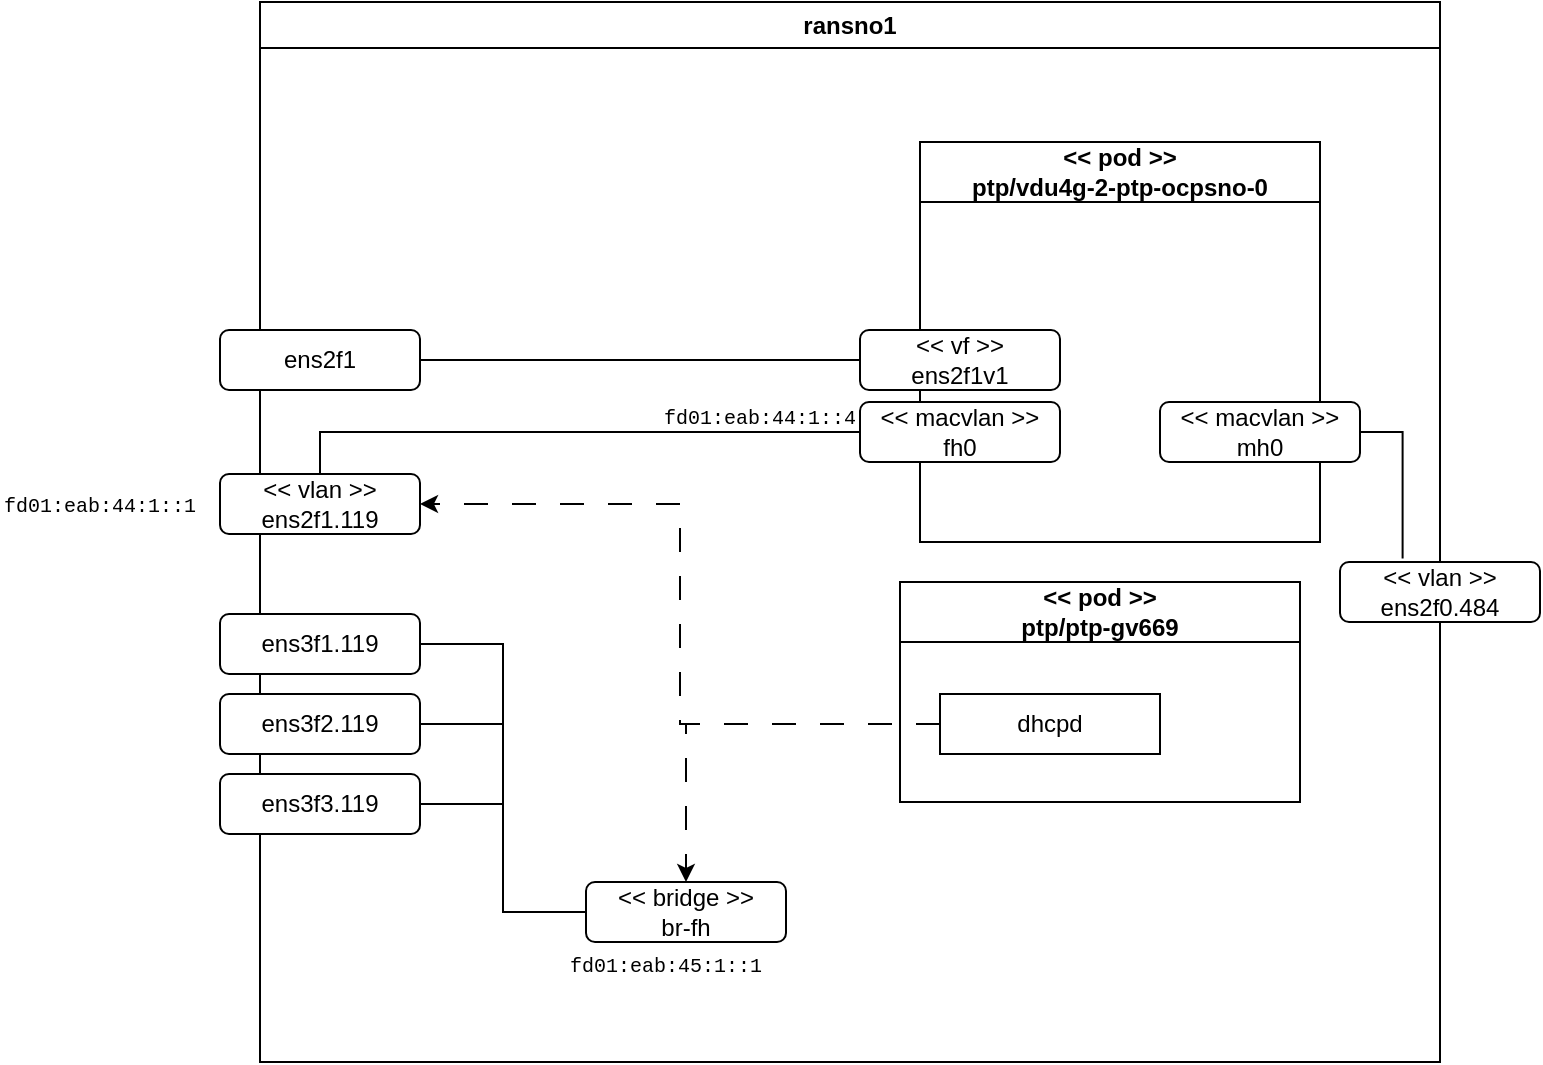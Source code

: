 <mxfile version="22.0.4" type="github">
  <diagram name="Page-1" id="xCottWoVoQIAtuCJjvQ6">
    <mxGraphModel dx="768" dy="448" grid="1" gridSize="10" guides="1" tooltips="1" connect="1" arrows="1" fold="1" page="1" pageScale="1" pageWidth="827" pageHeight="1169" math="0" shadow="0">
      <root>
        <mxCell id="0" />
        <mxCell id="1" parent="0" />
        <mxCell id="mq7BFtItBwDSEl5OVjlb-2" value="ransno1" style="swimlane;whiteSpace=wrap;html=1;" vertex="1" parent="1">
          <mxGeometry x="180" y="60" width="590" height="530" as="geometry" />
        </mxCell>
        <mxCell id="mq7BFtItBwDSEl5OVjlb-3" value="ens2f1" style="rounded=1;whiteSpace=wrap;html=1;" vertex="1" parent="mq7BFtItBwDSEl5OVjlb-2">
          <mxGeometry x="-20" y="164" width="100" height="30" as="geometry" />
        </mxCell>
        <mxCell id="mq7BFtItBwDSEl5OVjlb-4" value="&amp;lt;&amp;lt; vlan &amp;gt;&amp;gt;&lt;br&gt;ens2f1.119" style="rounded=1;whiteSpace=wrap;html=1;" vertex="1" parent="mq7BFtItBwDSEl5OVjlb-2">
          <mxGeometry x="-20" y="236" width="100" height="30" as="geometry" />
        </mxCell>
        <mxCell id="mq7BFtItBwDSEl5OVjlb-5" value="&amp;lt;&amp;lt; bridge &amp;gt;&amp;gt;&lt;br&gt;br-fh" style="rounded=1;whiteSpace=wrap;html=1;" vertex="1" parent="mq7BFtItBwDSEl5OVjlb-2">
          <mxGeometry x="163" y="440" width="100" height="30" as="geometry" />
        </mxCell>
        <mxCell id="mq7BFtItBwDSEl5OVjlb-18" style="edgeStyle=orthogonalEdgeStyle;rounded=0;orthogonalLoop=1;jettySize=auto;html=1;exitX=1;exitY=0.5;exitDx=0;exitDy=0;entryX=0;entryY=0.5;entryDx=0;entryDy=0;startArrow=none;startFill=0;endArrow=none;endFill=0;" edge="1" parent="mq7BFtItBwDSEl5OVjlb-2" source="mq7BFtItBwDSEl5OVjlb-6" target="mq7BFtItBwDSEl5OVjlb-5">
          <mxGeometry relative="1" as="geometry" />
        </mxCell>
        <mxCell id="mq7BFtItBwDSEl5OVjlb-6" value="ens3f1.119" style="rounded=1;whiteSpace=wrap;html=1;" vertex="1" parent="mq7BFtItBwDSEl5OVjlb-2">
          <mxGeometry x="-20" y="306" width="100" height="30" as="geometry" />
        </mxCell>
        <mxCell id="mq7BFtItBwDSEl5OVjlb-14" value="ens3f2.119" style="rounded=1;whiteSpace=wrap;html=1;" vertex="1" parent="mq7BFtItBwDSEl5OVjlb-2">
          <mxGeometry x="-20" y="346" width="100" height="30" as="geometry" />
        </mxCell>
        <mxCell id="mq7BFtItBwDSEl5OVjlb-17" value="ens3f3.119" style="rounded=1;whiteSpace=wrap;html=1;" vertex="1" parent="mq7BFtItBwDSEl5OVjlb-2">
          <mxGeometry x="-20" y="386" width="100" height="30" as="geometry" />
        </mxCell>
        <mxCell id="mq7BFtItBwDSEl5OVjlb-19" style="edgeStyle=orthogonalEdgeStyle;rounded=0;orthogonalLoop=1;jettySize=auto;html=1;exitX=1;exitY=0.5;exitDx=0;exitDy=0;startArrow=none;startFill=0;endArrow=none;endFill=0;entryX=0;entryY=0.5;entryDx=0;entryDy=0;" edge="1" parent="mq7BFtItBwDSEl5OVjlb-2" source="mq7BFtItBwDSEl5OVjlb-14" target="mq7BFtItBwDSEl5OVjlb-5">
          <mxGeometry relative="1" as="geometry">
            <mxPoint x="120" y="331" as="sourcePoint" />
            <mxPoint x="160" y="366" as="targetPoint" />
          </mxGeometry>
        </mxCell>
        <mxCell id="mq7BFtItBwDSEl5OVjlb-20" style="edgeStyle=orthogonalEdgeStyle;rounded=0;orthogonalLoop=1;jettySize=auto;html=1;exitX=1;exitY=0.5;exitDx=0;exitDy=0;entryX=0;entryY=0.5;entryDx=0;entryDy=0;startArrow=none;startFill=0;endArrow=none;endFill=0;" edge="1" parent="mq7BFtItBwDSEl5OVjlb-2" source="mq7BFtItBwDSEl5OVjlb-17" target="mq7BFtItBwDSEl5OVjlb-5">
          <mxGeometry relative="1" as="geometry">
            <mxPoint x="130" y="341" as="sourcePoint" />
            <mxPoint x="183" y="381" as="targetPoint" />
          </mxGeometry>
        </mxCell>
        <mxCell id="mq7BFtItBwDSEl5OVjlb-23" style="edgeStyle=orthogonalEdgeStyle;rounded=0;orthogonalLoop=1;jettySize=auto;html=1;entryX=1;entryY=0.5;entryDx=0;entryDy=0;dashed=1;dashPattern=12 12;" edge="1" parent="mq7BFtItBwDSEl5OVjlb-2" source="mq7BFtItBwDSEl5OVjlb-22" target="mq7BFtItBwDSEl5OVjlb-4">
          <mxGeometry relative="1" as="geometry" />
        </mxCell>
        <mxCell id="mq7BFtItBwDSEl5OVjlb-24" style="edgeStyle=orthogonalEdgeStyle;rounded=0;orthogonalLoop=1;jettySize=auto;html=1;entryX=0.5;entryY=0;entryDx=0;entryDy=0;dashed=1;dashPattern=12 12;" edge="1" parent="mq7BFtItBwDSEl5OVjlb-2" source="mq7BFtItBwDSEl5OVjlb-22" target="mq7BFtItBwDSEl5OVjlb-5">
          <mxGeometry relative="1" as="geometry" />
        </mxCell>
        <mxCell id="mq7BFtItBwDSEl5OVjlb-26" value="&amp;lt;&amp;lt; pod &amp;gt;&amp;gt;&lt;br&gt;ptp/vdu4g-2-ptp-ocpsno-0" style="swimlane;whiteSpace=wrap;html=1;startSize=30;" vertex="1" parent="mq7BFtItBwDSEl5OVjlb-2">
          <mxGeometry x="330" y="70" width="200" height="200" as="geometry" />
        </mxCell>
        <mxCell id="mq7BFtItBwDSEl5OVjlb-27" value="&amp;lt;&amp;lt; macvlan &amp;gt;&amp;gt;&lt;br&gt;fh0" style="rounded=1;whiteSpace=wrap;html=1;" vertex="1" parent="mq7BFtItBwDSEl5OVjlb-26">
          <mxGeometry x="-30" y="130" width="100" height="30" as="geometry" />
        </mxCell>
        <mxCell id="mq7BFtItBwDSEl5OVjlb-29" value="fd01:eab:44:1::4" style="text;whiteSpace=wrap;fontFamily=Courier New;fontSize=10;" vertex="1" parent="mq7BFtItBwDSEl5OVjlb-26">
          <mxGeometry x="-130" y="126" width="100" height="30" as="geometry" />
        </mxCell>
        <mxCell id="mq7BFtItBwDSEl5OVjlb-49" value="&amp;lt;&amp;lt; vf &amp;gt;&amp;gt;&lt;br&gt;ens2f1v1" style="rounded=1;whiteSpace=wrap;html=1;" vertex="1" parent="mq7BFtItBwDSEl5OVjlb-26">
          <mxGeometry x="-30" y="94" width="100" height="30" as="geometry" />
        </mxCell>
        <mxCell id="mq7BFtItBwDSEl5OVjlb-28" style="edgeStyle=orthogonalEdgeStyle;rounded=0;orthogonalLoop=1;jettySize=auto;html=1;exitX=0.5;exitY=0;exitDx=0;exitDy=0;entryX=0;entryY=0.5;entryDx=0;entryDy=0;startArrow=none;startFill=0;endArrow=none;endFill=0;" edge="1" parent="mq7BFtItBwDSEl5OVjlb-2" source="mq7BFtItBwDSEl5OVjlb-4" target="mq7BFtItBwDSEl5OVjlb-27">
          <mxGeometry relative="1" as="geometry">
            <mxPoint x="120" y="331" as="sourcePoint" />
            <mxPoint x="300" y="191" as="targetPoint" />
          </mxGeometry>
        </mxCell>
        <mxCell id="mq7BFtItBwDSEl5OVjlb-50" style="edgeStyle=orthogonalEdgeStyle;rounded=0;orthogonalLoop=1;jettySize=auto;html=1;exitX=1;exitY=0.5;exitDx=0;exitDy=0;entryX=0;entryY=0.5;entryDx=0;entryDy=0;startArrow=none;startFill=0;endArrow=none;endFill=0;" edge="1" parent="mq7BFtItBwDSEl5OVjlb-2" source="mq7BFtItBwDSEl5OVjlb-3" target="mq7BFtItBwDSEl5OVjlb-49">
          <mxGeometry relative="1" as="geometry">
            <mxPoint x="40" y="246" as="sourcePoint" />
            <mxPoint x="310" y="225" as="targetPoint" />
          </mxGeometry>
        </mxCell>
        <mxCell id="mq7BFtItBwDSEl5OVjlb-51" value="&amp;lt;&amp;lt; macvlan &amp;gt;&amp;gt;&lt;br&gt;mh0" style="rounded=1;whiteSpace=wrap;html=1;" vertex="1" parent="mq7BFtItBwDSEl5OVjlb-2">
          <mxGeometry x="450" y="200" width="100" height="30" as="geometry" />
        </mxCell>
        <mxCell id="mq7BFtItBwDSEl5OVjlb-54" value="&amp;lt;&amp;lt; pod &amp;gt;&amp;gt;&lt;br&gt;ptp/ptp-gv669" style="swimlane;whiteSpace=wrap;html=1;startSize=30;" vertex="1" parent="mq7BFtItBwDSEl5OVjlb-2">
          <mxGeometry x="320" y="290" width="200" height="110" as="geometry" />
        </mxCell>
        <mxCell id="mq7BFtItBwDSEl5OVjlb-22" value="dhcpd" style="rounded=0;whiteSpace=wrap;html=1;" vertex="1" parent="mq7BFtItBwDSEl5OVjlb-54">
          <mxGeometry x="20" y="56" width="110" height="30" as="geometry" />
        </mxCell>
        <mxCell id="mq7BFtItBwDSEl5OVjlb-58" value="fd01:eab:45:1::1" style="text;whiteSpace=wrap;fontFamily=Courier New;fontSize=10;" vertex="1" parent="mq7BFtItBwDSEl5OVjlb-2">
          <mxGeometry x="153" y="470" width="120" height="40" as="geometry" />
        </mxCell>
        <mxCell id="mq7BFtItBwDSEl5OVjlb-30" value="fd01:eab:44:1::1" style="text;whiteSpace=wrap;fontFamily=Courier New;fontSize=10;" vertex="1" parent="1">
          <mxGeometry x="50" y="300" width="160" height="40" as="geometry" />
        </mxCell>
        <mxCell id="mq7BFtItBwDSEl5OVjlb-52" value="&amp;lt;&amp;lt; vlan &amp;gt;&amp;gt;&lt;br&gt;ens2f0.484" style="rounded=1;whiteSpace=wrap;html=1;" vertex="1" parent="1">
          <mxGeometry x="720" y="340" width="100" height="30" as="geometry" />
        </mxCell>
        <mxCell id="mq7BFtItBwDSEl5OVjlb-53" style="edgeStyle=orthogonalEdgeStyle;rounded=0;orthogonalLoop=1;jettySize=auto;html=1;exitX=0.313;exitY=-0.06;exitDx=0;exitDy=0;entryX=1;entryY=0.5;entryDx=0;entryDy=0;startArrow=none;startFill=0;endArrow=none;endFill=0;exitPerimeter=0;" edge="1" parent="1" source="mq7BFtItBwDSEl5OVjlb-52" target="mq7BFtItBwDSEl5OVjlb-51">
          <mxGeometry relative="1" as="geometry">
            <mxPoint x="220" y="306" as="sourcePoint" />
            <mxPoint x="490" y="285" as="targetPoint" />
          </mxGeometry>
        </mxCell>
      </root>
    </mxGraphModel>
  </diagram>
</mxfile>
